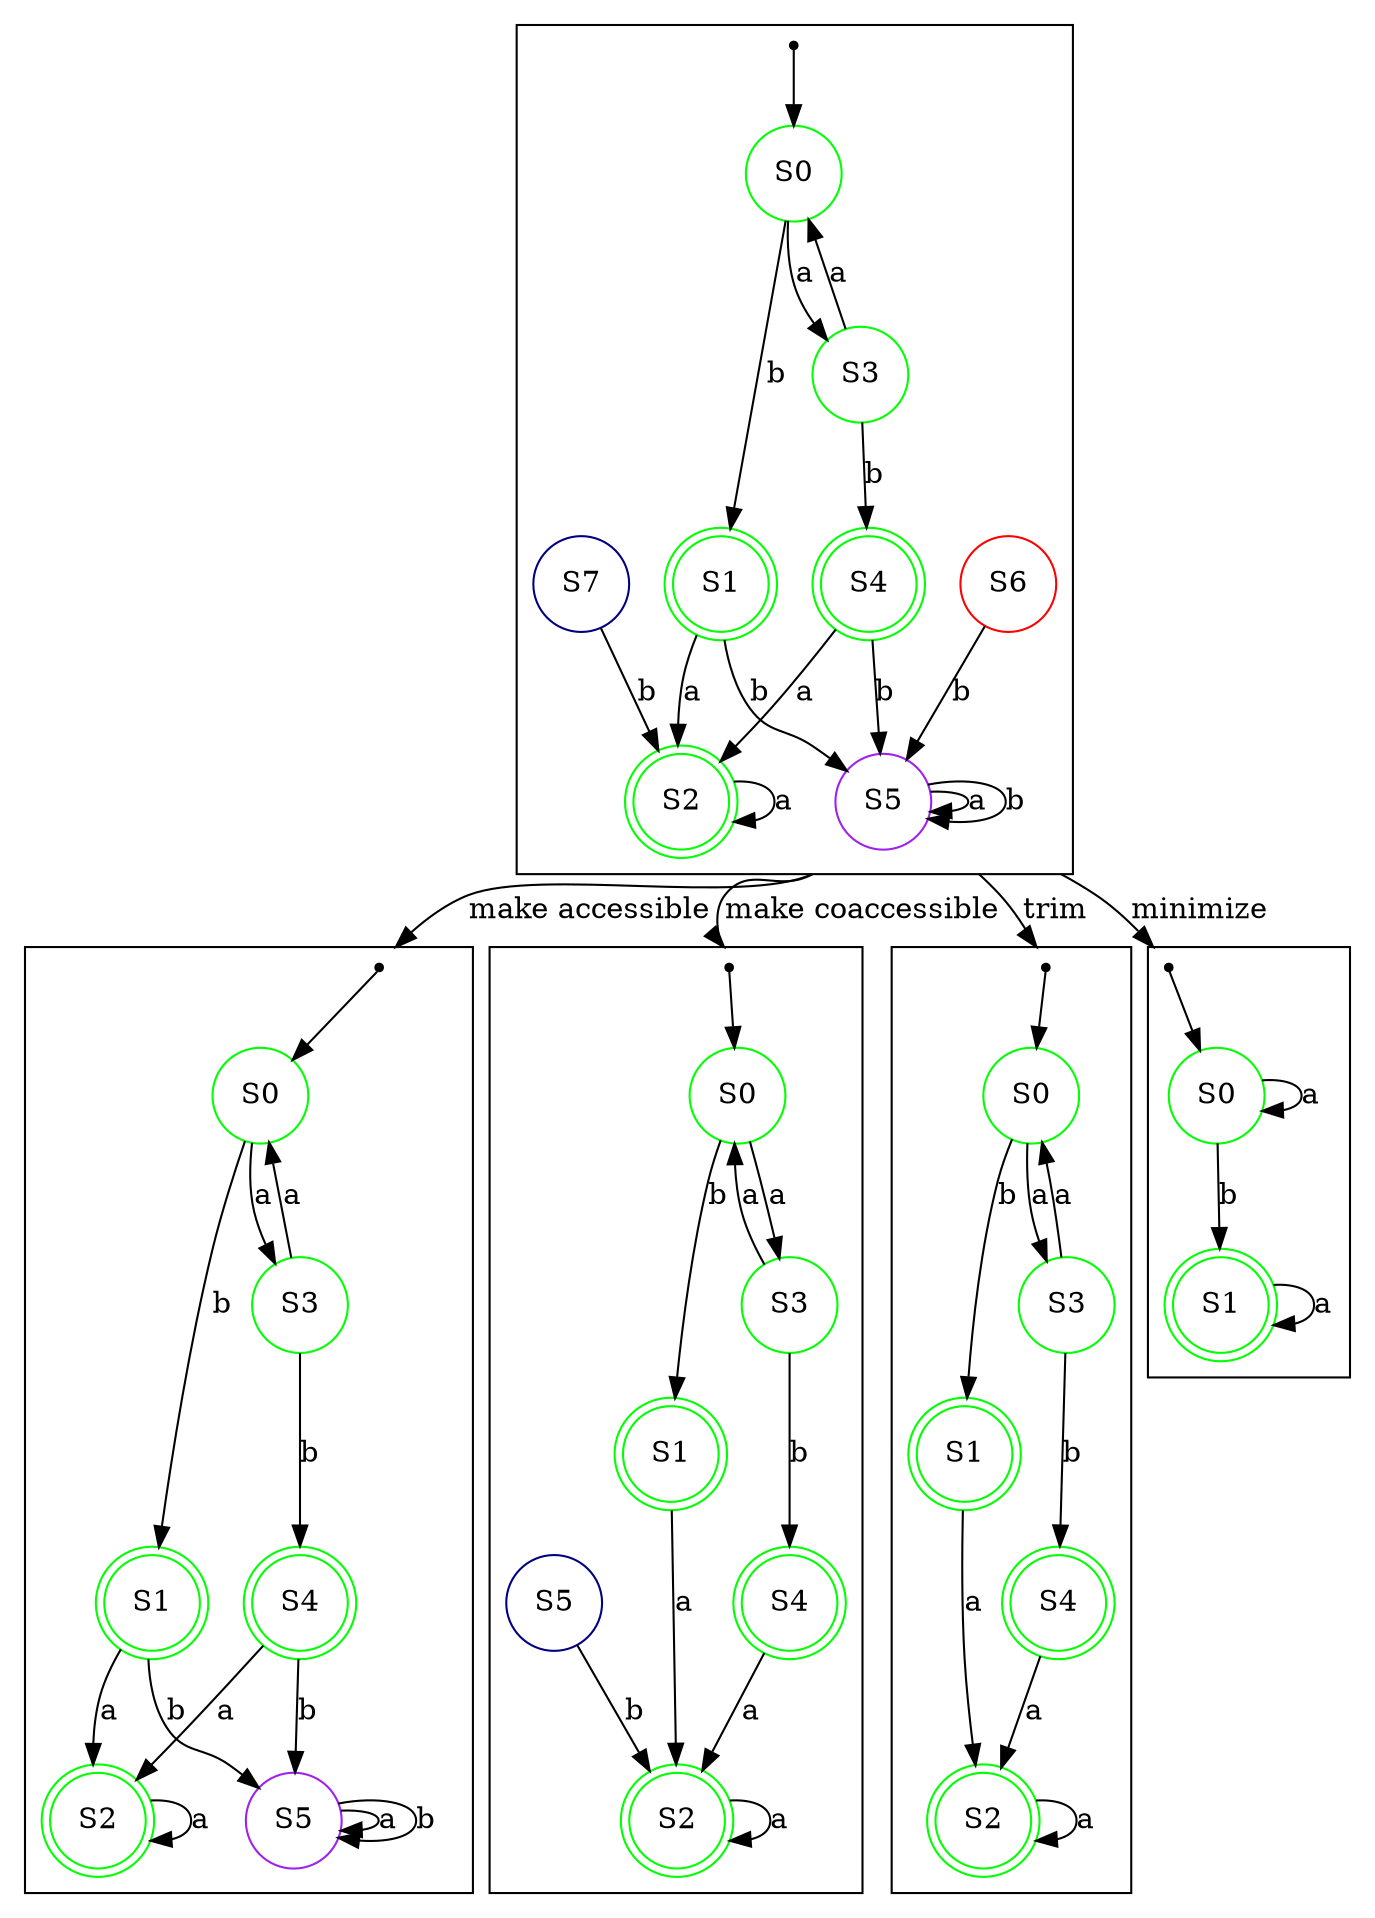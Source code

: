 digraph G {
compound=true;
	subgraph cluster_init {
	initS0 [shape=circle,label="S0",color=green];
	initI0 [shape=point];
	initS1 [shape=doublecircle,label="S1",color=green];
	initS2 [shape=doublecircle,label="S2",color=green];
	initS3 [shape=circle,label="S3",color=green];
	initS4 [shape=doublecircle,label="S4",color=green];
	initS5 [shape=circle,label="S5",color=purple];
	initS6 [shape=circle,label="S6",color=red];
	initS7 [shape=circle,label="S7",color=navy];
	initI0->initS0;
	initS0->initS3 [label="a"];
	initS0->initS1 [label="b"];
	initS1->initS2 [label="a"];
	initS1->initS5 [label="b"];
	initS2->initS2 [label="a"];
	initS3->initS0 [label="a"];
	initS3->initS4 [label="b"];
	initS4->initS2 [label="a"];
	initS4->initS5 [label="b"];
	initS5->initS5 [label="a"];
	initS5->initS5 [label="b"];
	initS6->initS5 [label="b"];
	initS7->initS2 [label="b"];
}
	subgraph cluster_acc {
	accS0 [shape=circle,label="S0",color=green];
	accI0 [shape=point];
	accS1 [shape=doublecircle,label="S1",color=green];
	accS2 [shape=doublecircle,label="S2",color=green];
	accS3 [shape=circle,label="S3",color=green];
	accS4 [shape=doublecircle,label="S4",color=green];
	accS5 [shape=circle,label="S5",color=purple];
	accI0->accS0;
	accS0->accS3 [label="a"];
	accS0->accS1 [label="b"];
	accS1->accS2 [label="a"];
	accS1->accS5 [label="b"];
	accS2->accS2 [label="a"];
	accS3->accS0 [label="a"];
	accS3->accS4 [label="b"];
	accS4->accS2 [label="a"];
	accS4->accS5 [label="b"];
	accS5->accS5 [label="a"];
	accS5->accS5 [label="b"];
}
	subgraph cluster_coacc {
	coaccS0 [shape=circle,label="S0",color=green];
	coaccI0 [shape=point];
	coaccS1 [shape=doublecircle,label="S1",color=green];
	coaccS2 [shape=doublecircle,label="S2",color=green];
	coaccS3 [shape=circle,label="S3",color=green];
	coaccS4 [shape=doublecircle,label="S4",color=green];
	coaccS5 [shape=circle,label="S5",color=navy];
	coaccI0->coaccS0;
	coaccS0->coaccS1 [label="b"];
	coaccS0->coaccS3 [label="a"];
	coaccS1->coaccS2 [label="a"];
	coaccS2->coaccS2 [label="a"];
	coaccS3->coaccS4 [label="b"];
	coaccS3->coaccS0 [label="a"];
	coaccS4->coaccS2 [label="a"];
	coaccS5->coaccS2 [label="b"];
}
	subgraph cluster_trim {
	trimS0 [shape=circle,label="S0",color=green];
	trimI0 [shape=point];
	trimS1 [shape=doublecircle,label="S1",color=green];
	trimS2 [shape=doublecircle,label="S2",color=green];
	trimS3 [shape=circle,label="S3",color=green];
	trimS4 [shape=doublecircle,label="S4",color=green];
	trimI0->trimS0;
	trimS0->trimS1 [label="b"];
	trimS0->trimS3 [label="a"];
	trimS1->trimS2 [label="a"];
	trimS2->trimS2 [label="a"];
	trimS3->trimS0 [label="a"];
	trimS3->trimS4 [label="b"];
	trimS4->trimS2 [label="a"];
}
	subgraph cluster_mini {
	miniS0 [shape=circle,label="S0",color=green];
	miniI0 [shape=point];
	miniS1 [shape=doublecircle,label="S1",color=green];
	miniI0->miniS0;
	miniS0->miniS0 [label="a"];
	miniS0->miniS1 [label="b"];
	miniS1->miniS1 [label="a"];
}
	initS5->miniI0 [label="minimize",ltail=cluster_init,lhead=cluster_mini];
	initS5->accI0 [label="make accessible",ltail=cluster_init,lhead=cluster_acc];
	initS5->coaccI0 [label="make coaccessible",ltail=cluster_init,lhead=cluster_coacc];
	initS5->trimI0 [label="trim",ltail=cluster_init,lhead=cluster_trim];
}